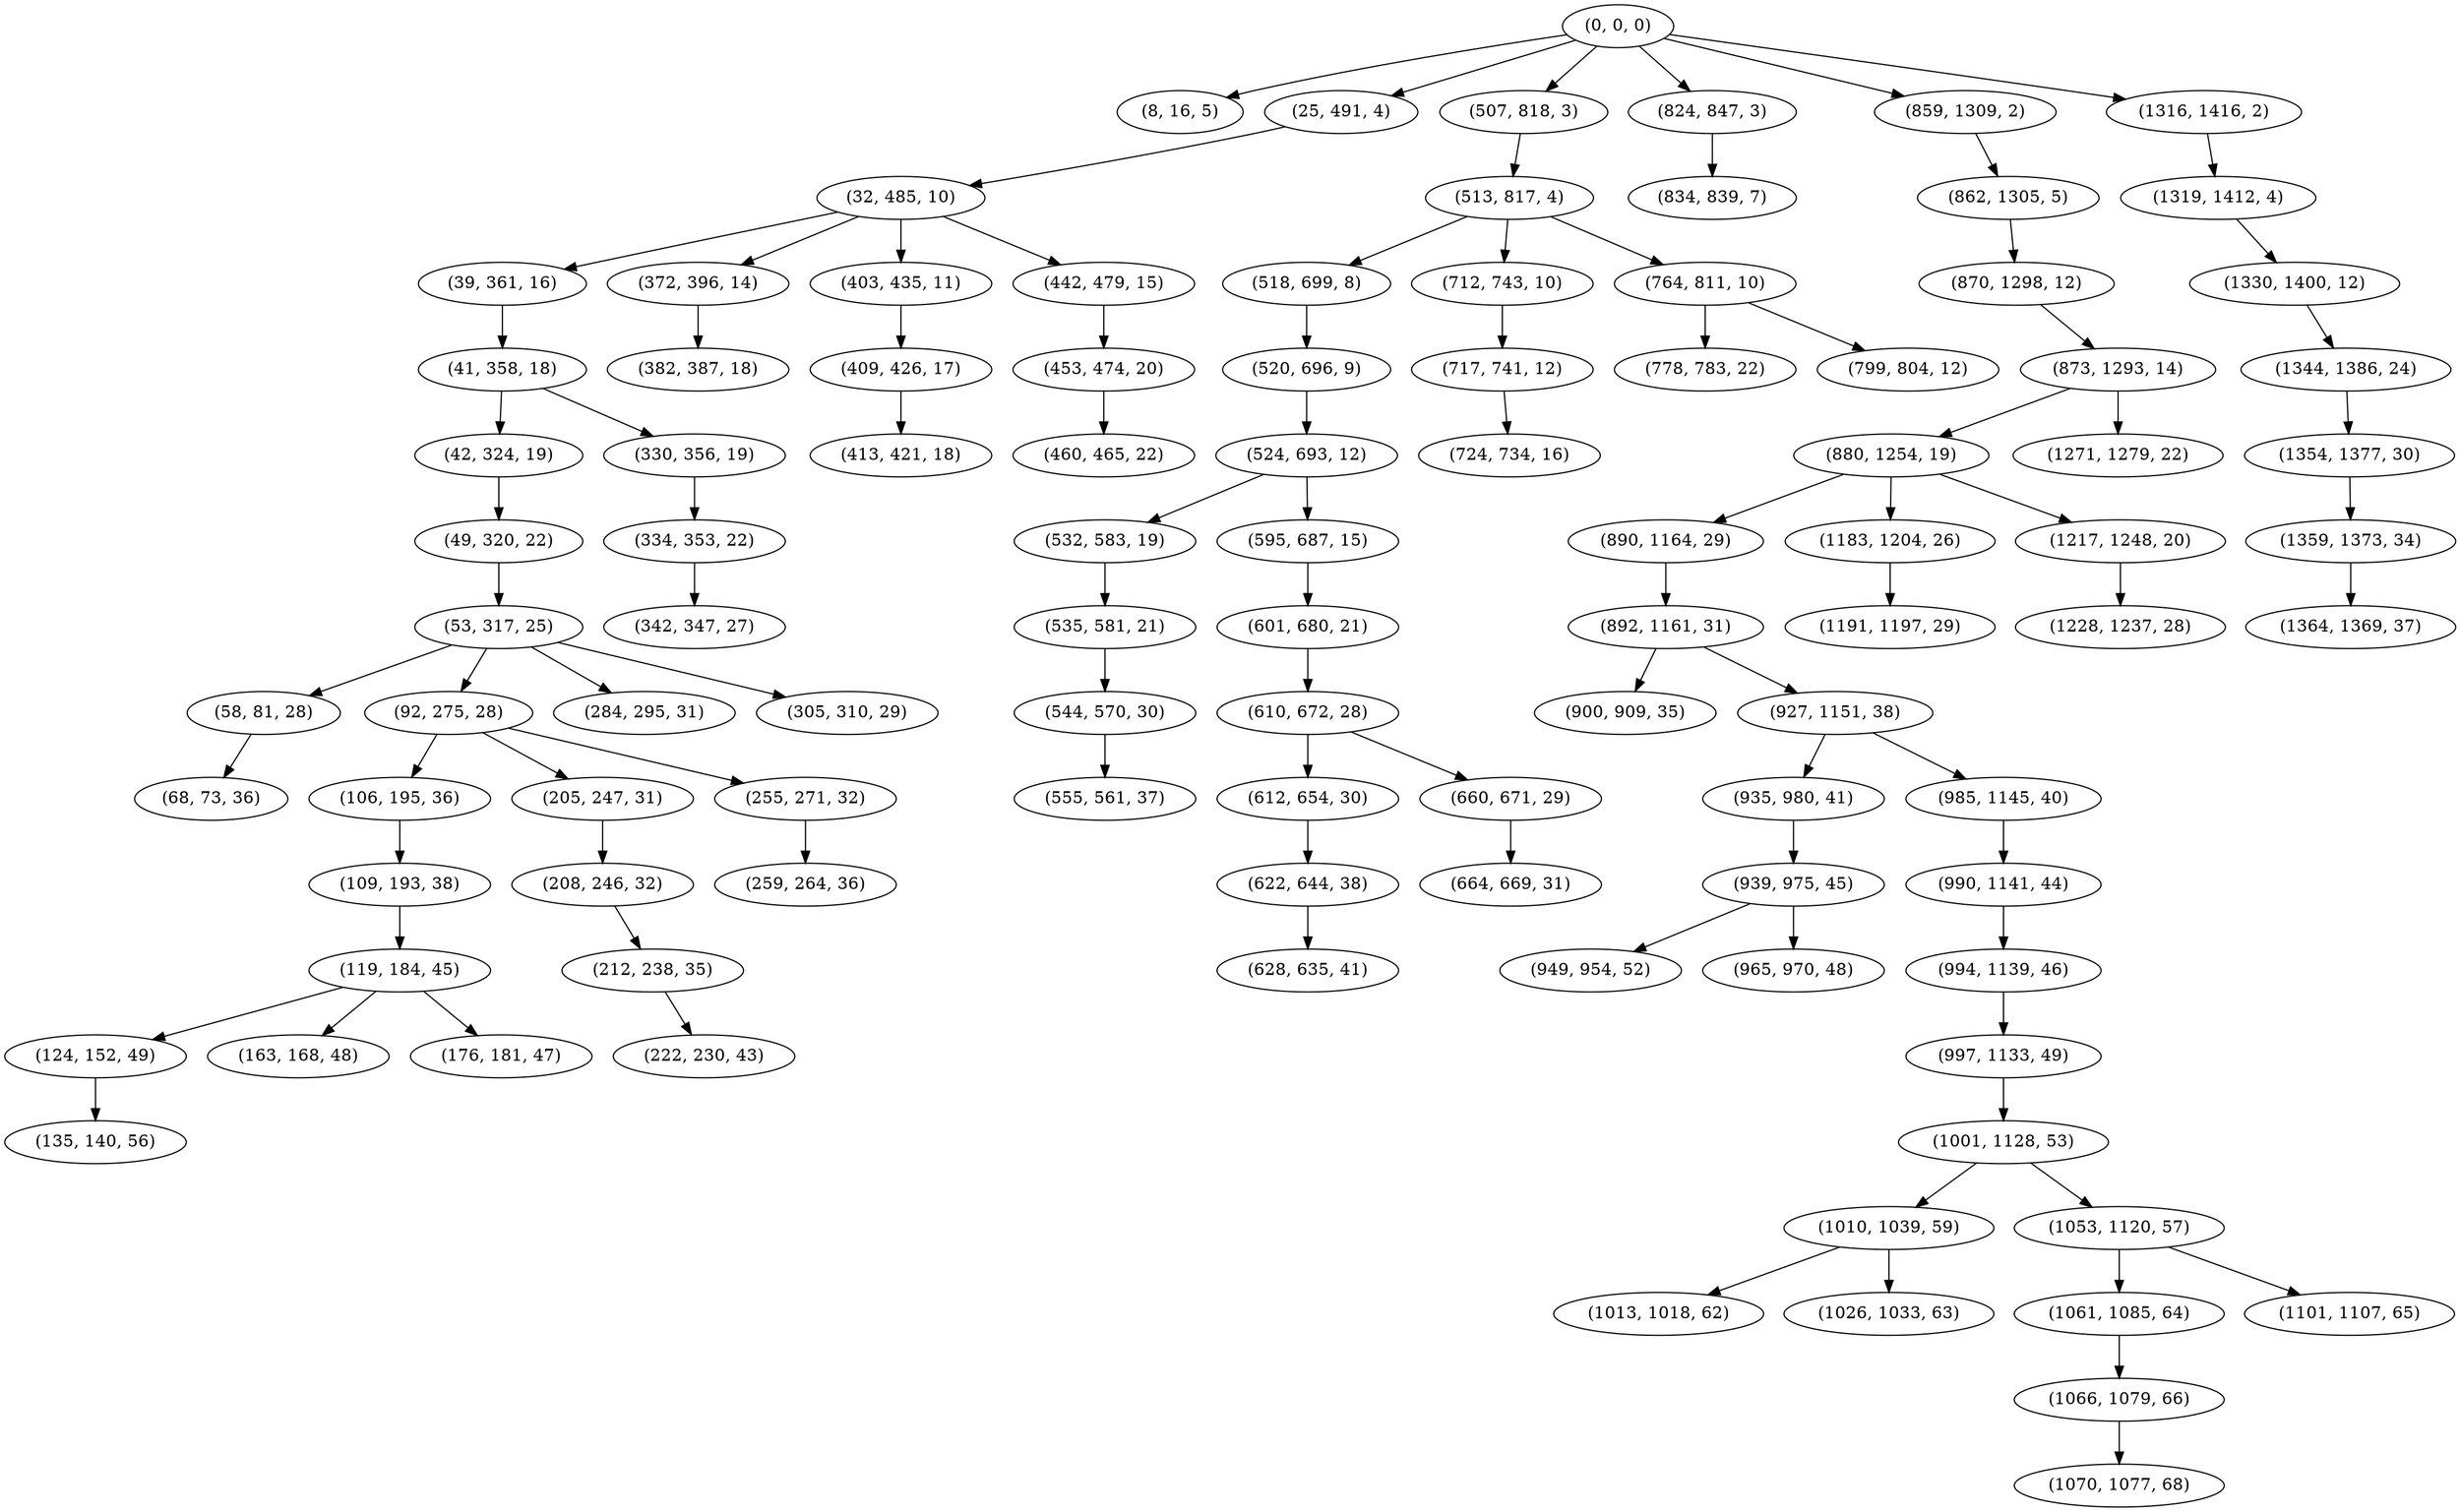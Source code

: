 digraph tree {
    "(0, 0, 0)";
    "(8, 16, 5)";
    "(25, 491, 4)";
    "(32, 485, 10)";
    "(39, 361, 16)";
    "(41, 358, 18)";
    "(42, 324, 19)";
    "(49, 320, 22)";
    "(53, 317, 25)";
    "(58, 81, 28)";
    "(68, 73, 36)";
    "(92, 275, 28)";
    "(106, 195, 36)";
    "(109, 193, 38)";
    "(119, 184, 45)";
    "(124, 152, 49)";
    "(135, 140, 56)";
    "(163, 168, 48)";
    "(176, 181, 47)";
    "(205, 247, 31)";
    "(208, 246, 32)";
    "(212, 238, 35)";
    "(222, 230, 43)";
    "(255, 271, 32)";
    "(259, 264, 36)";
    "(284, 295, 31)";
    "(305, 310, 29)";
    "(330, 356, 19)";
    "(334, 353, 22)";
    "(342, 347, 27)";
    "(372, 396, 14)";
    "(382, 387, 18)";
    "(403, 435, 11)";
    "(409, 426, 17)";
    "(413, 421, 18)";
    "(442, 479, 15)";
    "(453, 474, 20)";
    "(460, 465, 22)";
    "(507, 818, 3)";
    "(513, 817, 4)";
    "(518, 699, 8)";
    "(520, 696, 9)";
    "(524, 693, 12)";
    "(532, 583, 19)";
    "(535, 581, 21)";
    "(544, 570, 30)";
    "(555, 561, 37)";
    "(595, 687, 15)";
    "(601, 680, 21)";
    "(610, 672, 28)";
    "(612, 654, 30)";
    "(622, 644, 38)";
    "(628, 635, 41)";
    "(660, 671, 29)";
    "(664, 669, 31)";
    "(712, 743, 10)";
    "(717, 741, 12)";
    "(724, 734, 16)";
    "(764, 811, 10)";
    "(778, 783, 22)";
    "(799, 804, 12)";
    "(824, 847, 3)";
    "(834, 839, 7)";
    "(859, 1309, 2)";
    "(862, 1305, 5)";
    "(870, 1298, 12)";
    "(873, 1293, 14)";
    "(880, 1254, 19)";
    "(890, 1164, 29)";
    "(892, 1161, 31)";
    "(900, 909, 35)";
    "(927, 1151, 38)";
    "(935, 980, 41)";
    "(939, 975, 45)";
    "(949, 954, 52)";
    "(965, 970, 48)";
    "(985, 1145, 40)";
    "(990, 1141, 44)";
    "(994, 1139, 46)";
    "(997, 1133, 49)";
    "(1001, 1128, 53)";
    "(1010, 1039, 59)";
    "(1013, 1018, 62)";
    "(1026, 1033, 63)";
    "(1053, 1120, 57)";
    "(1061, 1085, 64)";
    "(1066, 1079, 66)";
    "(1070, 1077, 68)";
    "(1101, 1107, 65)";
    "(1183, 1204, 26)";
    "(1191, 1197, 29)";
    "(1217, 1248, 20)";
    "(1228, 1237, 28)";
    "(1271, 1279, 22)";
    "(1316, 1416, 2)";
    "(1319, 1412, 4)";
    "(1330, 1400, 12)";
    "(1344, 1386, 24)";
    "(1354, 1377, 30)";
    "(1359, 1373, 34)";
    "(1364, 1369, 37)";
    "(0, 0, 0)" -> "(8, 16, 5)";
    "(0, 0, 0)" -> "(25, 491, 4)";
    "(0, 0, 0)" -> "(507, 818, 3)";
    "(0, 0, 0)" -> "(824, 847, 3)";
    "(0, 0, 0)" -> "(859, 1309, 2)";
    "(0, 0, 0)" -> "(1316, 1416, 2)";
    "(25, 491, 4)" -> "(32, 485, 10)";
    "(32, 485, 10)" -> "(39, 361, 16)";
    "(32, 485, 10)" -> "(372, 396, 14)";
    "(32, 485, 10)" -> "(403, 435, 11)";
    "(32, 485, 10)" -> "(442, 479, 15)";
    "(39, 361, 16)" -> "(41, 358, 18)";
    "(41, 358, 18)" -> "(42, 324, 19)";
    "(41, 358, 18)" -> "(330, 356, 19)";
    "(42, 324, 19)" -> "(49, 320, 22)";
    "(49, 320, 22)" -> "(53, 317, 25)";
    "(53, 317, 25)" -> "(58, 81, 28)";
    "(53, 317, 25)" -> "(92, 275, 28)";
    "(53, 317, 25)" -> "(284, 295, 31)";
    "(53, 317, 25)" -> "(305, 310, 29)";
    "(58, 81, 28)" -> "(68, 73, 36)";
    "(92, 275, 28)" -> "(106, 195, 36)";
    "(92, 275, 28)" -> "(205, 247, 31)";
    "(92, 275, 28)" -> "(255, 271, 32)";
    "(106, 195, 36)" -> "(109, 193, 38)";
    "(109, 193, 38)" -> "(119, 184, 45)";
    "(119, 184, 45)" -> "(124, 152, 49)";
    "(119, 184, 45)" -> "(163, 168, 48)";
    "(119, 184, 45)" -> "(176, 181, 47)";
    "(124, 152, 49)" -> "(135, 140, 56)";
    "(205, 247, 31)" -> "(208, 246, 32)";
    "(208, 246, 32)" -> "(212, 238, 35)";
    "(212, 238, 35)" -> "(222, 230, 43)";
    "(255, 271, 32)" -> "(259, 264, 36)";
    "(330, 356, 19)" -> "(334, 353, 22)";
    "(334, 353, 22)" -> "(342, 347, 27)";
    "(372, 396, 14)" -> "(382, 387, 18)";
    "(403, 435, 11)" -> "(409, 426, 17)";
    "(409, 426, 17)" -> "(413, 421, 18)";
    "(442, 479, 15)" -> "(453, 474, 20)";
    "(453, 474, 20)" -> "(460, 465, 22)";
    "(507, 818, 3)" -> "(513, 817, 4)";
    "(513, 817, 4)" -> "(518, 699, 8)";
    "(513, 817, 4)" -> "(712, 743, 10)";
    "(513, 817, 4)" -> "(764, 811, 10)";
    "(518, 699, 8)" -> "(520, 696, 9)";
    "(520, 696, 9)" -> "(524, 693, 12)";
    "(524, 693, 12)" -> "(532, 583, 19)";
    "(524, 693, 12)" -> "(595, 687, 15)";
    "(532, 583, 19)" -> "(535, 581, 21)";
    "(535, 581, 21)" -> "(544, 570, 30)";
    "(544, 570, 30)" -> "(555, 561, 37)";
    "(595, 687, 15)" -> "(601, 680, 21)";
    "(601, 680, 21)" -> "(610, 672, 28)";
    "(610, 672, 28)" -> "(612, 654, 30)";
    "(610, 672, 28)" -> "(660, 671, 29)";
    "(612, 654, 30)" -> "(622, 644, 38)";
    "(622, 644, 38)" -> "(628, 635, 41)";
    "(660, 671, 29)" -> "(664, 669, 31)";
    "(712, 743, 10)" -> "(717, 741, 12)";
    "(717, 741, 12)" -> "(724, 734, 16)";
    "(764, 811, 10)" -> "(778, 783, 22)";
    "(764, 811, 10)" -> "(799, 804, 12)";
    "(824, 847, 3)" -> "(834, 839, 7)";
    "(859, 1309, 2)" -> "(862, 1305, 5)";
    "(862, 1305, 5)" -> "(870, 1298, 12)";
    "(870, 1298, 12)" -> "(873, 1293, 14)";
    "(873, 1293, 14)" -> "(880, 1254, 19)";
    "(873, 1293, 14)" -> "(1271, 1279, 22)";
    "(880, 1254, 19)" -> "(890, 1164, 29)";
    "(880, 1254, 19)" -> "(1183, 1204, 26)";
    "(880, 1254, 19)" -> "(1217, 1248, 20)";
    "(890, 1164, 29)" -> "(892, 1161, 31)";
    "(892, 1161, 31)" -> "(900, 909, 35)";
    "(892, 1161, 31)" -> "(927, 1151, 38)";
    "(927, 1151, 38)" -> "(935, 980, 41)";
    "(927, 1151, 38)" -> "(985, 1145, 40)";
    "(935, 980, 41)" -> "(939, 975, 45)";
    "(939, 975, 45)" -> "(949, 954, 52)";
    "(939, 975, 45)" -> "(965, 970, 48)";
    "(985, 1145, 40)" -> "(990, 1141, 44)";
    "(990, 1141, 44)" -> "(994, 1139, 46)";
    "(994, 1139, 46)" -> "(997, 1133, 49)";
    "(997, 1133, 49)" -> "(1001, 1128, 53)";
    "(1001, 1128, 53)" -> "(1010, 1039, 59)";
    "(1001, 1128, 53)" -> "(1053, 1120, 57)";
    "(1010, 1039, 59)" -> "(1013, 1018, 62)";
    "(1010, 1039, 59)" -> "(1026, 1033, 63)";
    "(1053, 1120, 57)" -> "(1061, 1085, 64)";
    "(1053, 1120, 57)" -> "(1101, 1107, 65)";
    "(1061, 1085, 64)" -> "(1066, 1079, 66)";
    "(1066, 1079, 66)" -> "(1070, 1077, 68)";
    "(1183, 1204, 26)" -> "(1191, 1197, 29)";
    "(1217, 1248, 20)" -> "(1228, 1237, 28)";
    "(1316, 1416, 2)" -> "(1319, 1412, 4)";
    "(1319, 1412, 4)" -> "(1330, 1400, 12)";
    "(1330, 1400, 12)" -> "(1344, 1386, 24)";
    "(1344, 1386, 24)" -> "(1354, 1377, 30)";
    "(1354, 1377, 30)" -> "(1359, 1373, 34)";
    "(1359, 1373, 34)" -> "(1364, 1369, 37)";
}
